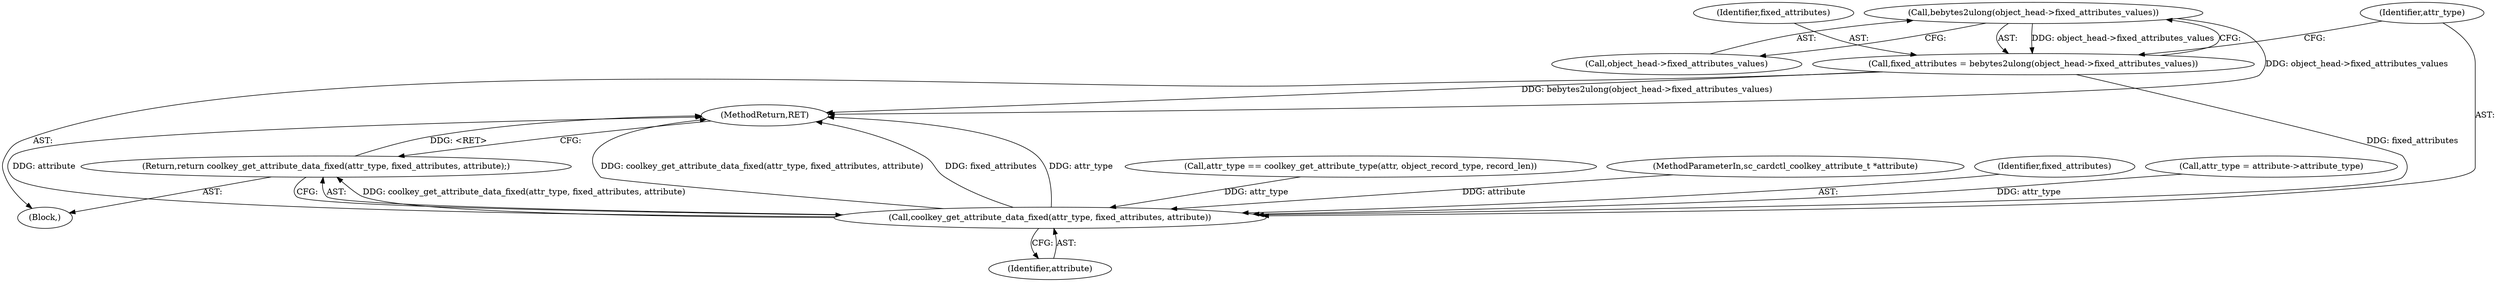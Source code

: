 digraph "0_OpenSC_8fe377e93b4b56060e5bbfb6f3142ceaeca744fa_4@pointer" {
"1000300" [label="(Call,bebytes2ulong(object_head->fixed_attributes_values))"];
"1000298" [label="(Call,fixed_attributes = bebytes2ulong(object_head->fixed_attributes_values))"];
"1000305" [label="(Call,coolkey_get_attribute_data_fixed(attr_type, fixed_attributes, attribute))"];
"1000304" [label="(Return,return coolkey_get_attribute_data_fixed(attr_type, fixed_attributes, attribute);)"];
"1000296" [label="(Block,)"];
"1000299" [label="(Identifier,fixed_attributes)"];
"1000306" [label="(Identifier,attr_type)"];
"1000308" [label="(Identifier,attribute)"];
"1000304" [label="(Return,return coolkey_get_attribute_data_fixed(attr_type, fixed_attributes, attribute);)"];
"1000301" [label="(Call,object_head->fixed_attributes_values)"];
"1000298" [label="(Call,fixed_attributes = bebytes2ulong(object_head->fixed_attributes_values))"];
"1000273" [label="(Call,attr_type == coolkey_get_attribute_type(attr, object_record_type, record_len))"];
"1000113" [label="(MethodParameterIn,sc_cardctl_coolkey_attribute_t *attribute)"];
"1000305" [label="(Call,coolkey_get_attribute_data_fixed(attr_type, fixed_attributes, attribute))"];
"1000307" [label="(Identifier,fixed_attributes)"];
"1000311" [label="(MethodReturn,RET)"];
"1000117" [label="(Call,attr_type = attribute->attribute_type)"];
"1000300" [label="(Call,bebytes2ulong(object_head->fixed_attributes_values))"];
"1000300" -> "1000298"  [label="AST: "];
"1000300" -> "1000301"  [label="CFG: "];
"1000301" -> "1000300"  [label="AST: "];
"1000298" -> "1000300"  [label="CFG: "];
"1000300" -> "1000311"  [label="DDG: object_head->fixed_attributes_values"];
"1000300" -> "1000298"  [label="DDG: object_head->fixed_attributes_values"];
"1000298" -> "1000296"  [label="AST: "];
"1000299" -> "1000298"  [label="AST: "];
"1000306" -> "1000298"  [label="CFG: "];
"1000298" -> "1000311"  [label="DDG: bebytes2ulong(object_head->fixed_attributes_values)"];
"1000298" -> "1000305"  [label="DDG: fixed_attributes"];
"1000305" -> "1000304"  [label="AST: "];
"1000305" -> "1000308"  [label="CFG: "];
"1000306" -> "1000305"  [label="AST: "];
"1000307" -> "1000305"  [label="AST: "];
"1000308" -> "1000305"  [label="AST: "];
"1000304" -> "1000305"  [label="CFG: "];
"1000305" -> "1000311"  [label="DDG: coolkey_get_attribute_data_fixed(attr_type, fixed_attributes, attribute)"];
"1000305" -> "1000311"  [label="DDG: fixed_attributes"];
"1000305" -> "1000311"  [label="DDG: attr_type"];
"1000305" -> "1000311"  [label="DDG: attribute"];
"1000305" -> "1000304"  [label="DDG: coolkey_get_attribute_data_fixed(attr_type, fixed_attributes, attribute)"];
"1000273" -> "1000305"  [label="DDG: attr_type"];
"1000117" -> "1000305"  [label="DDG: attr_type"];
"1000113" -> "1000305"  [label="DDG: attribute"];
"1000304" -> "1000296"  [label="AST: "];
"1000311" -> "1000304"  [label="CFG: "];
"1000304" -> "1000311"  [label="DDG: <RET>"];
}
